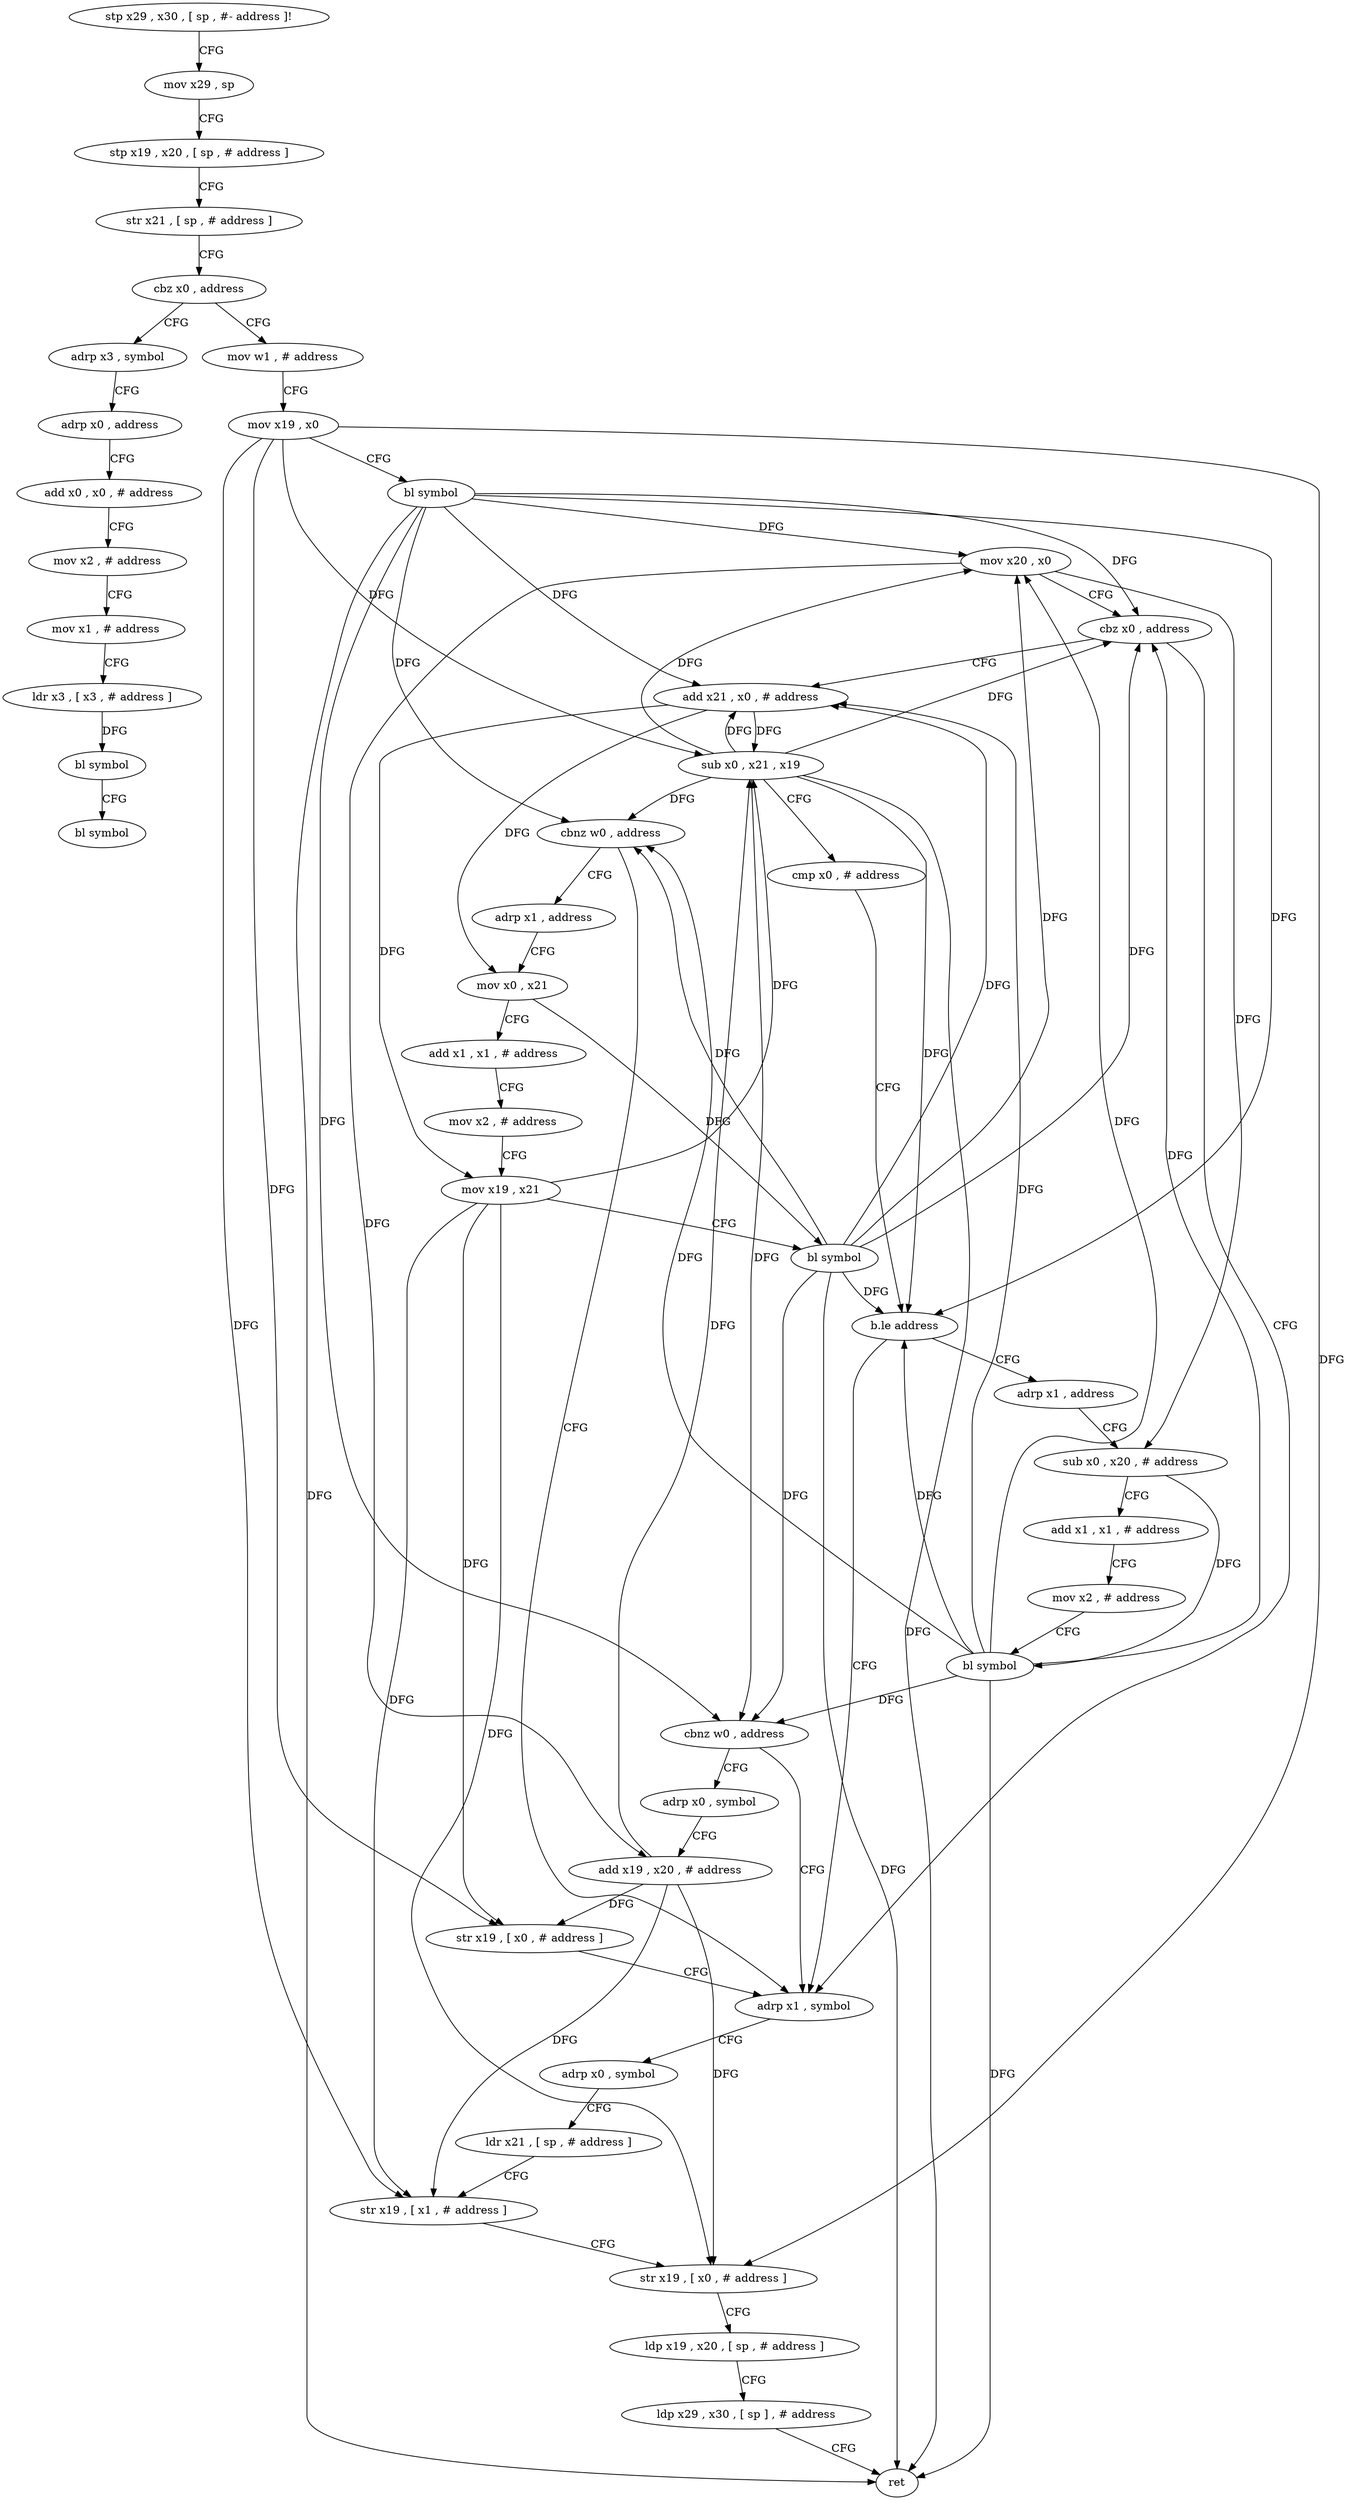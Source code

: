 digraph "func" {
"4205440" [label = "stp x29 , x30 , [ sp , #- address ]!" ]
"4205444" [label = "mov x29 , sp" ]
"4205448" [label = "stp x19 , x20 , [ sp , # address ]" ]
"4205452" [label = "str x21 , [ sp , # address ]" ]
"4205456" [label = "cbz x0 , address" ]
"4205592" [label = "adrp x3 , symbol" ]
"4205460" [label = "mov w1 , # address" ]
"4205596" [label = "adrp x0 , address" ]
"4205600" [label = "add x0 , x0 , # address" ]
"4205604" [label = "mov x2 , # address" ]
"4205608" [label = "mov x1 , # address" ]
"4205612" [label = "ldr x3 , [ x3 , # address ]" ]
"4205616" [label = "bl symbol" ]
"4205620" [label = "bl symbol" ]
"4205464" [label = "mov x19 , x0" ]
"4205468" [label = "bl symbol" ]
"4205472" [label = "mov x20 , x0" ]
"4205476" [label = "cbz x0 , address" ]
"4205560" [label = "adrp x1 , symbol" ]
"4205480" [label = "add x21 , x0 , # address" ]
"4205564" [label = "adrp x0 , symbol" ]
"4205568" [label = "ldr x21 , [ sp , # address ]" ]
"4205572" [label = "str x19 , [ x1 , # address ]" ]
"4205576" [label = "str x19 , [ x0 , # address ]" ]
"4205580" [label = "ldp x19 , x20 , [ sp , # address ]" ]
"4205584" [label = "ldp x29 , x30 , [ sp ] , # address" ]
"4205588" [label = "ret" ]
"4205484" [label = "sub x0 , x21 , x19" ]
"4205488" [label = "cmp x0 , # address" ]
"4205492" [label = "b.le address" ]
"4205496" [label = "adrp x1 , address" ]
"4205500" [label = "sub x0 , x20 , # address" ]
"4205504" [label = "add x1 , x1 , # address" ]
"4205508" [label = "mov x2 , # address" ]
"4205512" [label = "bl symbol" ]
"4205516" [label = "cbnz w0 , address" ]
"4205520" [label = "adrp x1 , address" ]
"4205524" [label = "mov x0 , x21" ]
"4205528" [label = "add x1 , x1 , # address" ]
"4205532" [label = "mov x2 , # address" ]
"4205536" [label = "mov x19 , x21" ]
"4205540" [label = "bl symbol" ]
"4205544" [label = "cbnz w0 , address" ]
"4205548" [label = "adrp x0 , symbol" ]
"4205552" [label = "add x19 , x20 , # address" ]
"4205556" [label = "str x19 , [ x0 , # address ]" ]
"4205440" -> "4205444" [ label = "CFG" ]
"4205444" -> "4205448" [ label = "CFG" ]
"4205448" -> "4205452" [ label = "CFG" ]
"4205452" -> "4205456" [ label = "CFG" ]
"4205456" -> "4205592" [ label = "CFG" ]
"4205456" -> "4205460" [ label = "CFG" ]
"4205592" -> "4205596" [ label = "CFG" ]
"4205460" -> "4205464" [ label = "CFG" ]
"4205596" -> "4205600" [ label = "CFG" ]
"4205600" -> "4205604" [ label = "CFG" ]
"4205604" -> "4205608" [ label = "CFG" ]
"4205608" -> "4205612" [ label = "CFG" ]
"4205612" -> "4205616" [ label = "DFG" ]
"4205616" -> "4205620" [ label = "CFG" ]
"4205464" -> "4205468" [ label = "CFG" ]
"4205464" -> "4205572" [ label = "DFG" ]
"4205464" -> "4205576" [ label = "DFG" ]
"4205464" -> "4205484" [ label = "DFG" ]
"4205464" -> "4205556" [ label = "DFG" ]
"4205468" -> "4205472" [ label = "DFG" ]
"4205468" -> "4205476" [ label = "DFG" ]
"4205468" -> "4205588" [ label = "DFG" ]
"4205468" -> "4205480" [ label = "DFG" ]
"4205468" -> "4205492" [ label = "DFG" ]
"4205468" -> "4205516" [ label = "DFG" ]
"4205468" -> "4205544" [ label = "DFG" ]
"4205472" -> "4205476" [ label = "CFG" ]
"4205472" -> "4205500" [ label = "DFG" ]
"4205472" -> "4205552" [ label = "DFG" ]
"4205476" -> "4205560" [ label = "CFG" ]
"4205476" -> "4205480" [ label = "CFG" ]
"4205560" -> "4205564" [ label = "CFG" ]
"4205480" -> "4205484" [ label = "DFG" ]
"4205480" -> "4205524" [ label = "DFG" ]
"4205480" -> "4205536" [ label = "DFG" ]
"4205564" -> "4205568" [ label = "CFG" ]
"4205568" -> "4205572" [ label = "CFG" ]
"4205572" -> "4205576" [ label = "CFG" ]
"4205576" -> "4205580" [ label = "CFG" ]
"4205580" -> "4205584" [ label = "CFG" ]
"4205584" -> "4205588" [ label = "CFG" ]
"4205484" -> "4205488" [ label = "CFG" ]
"4205484" -> "4205472" [ label = "DFG" ]
"4205484" -> "4205476" [ label = "DFG" ]
"4205484" -> "4205480" [ label = "DFG" ]
"4205484" -> "4205588" [ label = "DFG" ]
"4205484" -> "4205492" [ label = "DFG" ]
"4205484" -> "4205516" [ label = "DFG" ]
"4205484" -> "4205544" [ label = "DFG" ]
"4205488" -> "4205492" [ label = "CFG" ]
"4205492" -> "4205560" [ label = "CFG" ]
"4205492" -> "4205496" [ label = "CFG" ]
"4205496" -> "4205500" [ label = "CFG" ]
"4205500" -> "4205504" [ label = "CFG" ]
"4205500" -> "4205512" [ label = "DFG" ]
"4205504" -> "4205508" [ label = "CFG" ]
"4205508" -> "4205512" [ label = "CFG" ]
"4205512" -> "4205516" [ label = "DFG" ]
"4205512" -> "4205472" [ label = "DFG" ]
"4205512" -> "4205476" [ label = "DFG" ]
"4205512" -> "4205480" [ label = "DFG" ]
"4205512" -> "4205492" [ label = "DFG" ]
"4205512" -> "4205588" [ label = "DFG" ]
"4205512" -> "4205544" [ label = "DFG" ]
"4205516" -> "4205560" [ label = "CFG" ]
"4205516" -> "4205520" [ label = "CFG" ]
"4205520" -> "4205524" [ label = "CFG" ]
"4205524" -> "4205528" [ label = "CFG" ]
"4205524" -> "4205540" [ label = "DFG" ]
"4205528" -> "4205532" [ label = "CFG" ]
"4205532" -> "4205536" [ label = "CFG" ]
"4205536" -> "4205540" [ label = "CFG" ]
"4205536" -> "4205572" [ label = "DFG" ]
"4205536" -> "4205576" [ label = "DFG" ]
"4205536" -> "4205484" [ label = "DFG" ]
"4205536" -> "4205556" [ label = "DFG" ]
"4205540" -> "4205544" [ label = "DFG" ]
"4205540" -> "4205472" [ label = "DFG" ]
"4205540" -> "4205476" [ label = "DFG" ]
"4205540" -> "4205480" [ label = "DFG" ]
"4205540" -> "4205492" [ label = "DFG" ]
"4205540" -> "4205516" [ label = "DFG" ]
"4205540" -> "4205588" [ label = "DFG" ]
"4205544" -> "4205560" [ label = "CFG" ]
"4205544" -> "4205548" [ label = "CFG" ]
"4205548" -> "4205552" [ label = "CFG" ]
"4205552" -> "4205556" [ label = "DFG" ]
"4205552" -> "4205572" [ label = "DFG" ]
"4205552" -> "4205576" [ label = "DFG" ]
"4205552" -> "4205484" [ label = "DFG" ]
"4205556" -> "4205560" [ label = "CFG" ]
}
